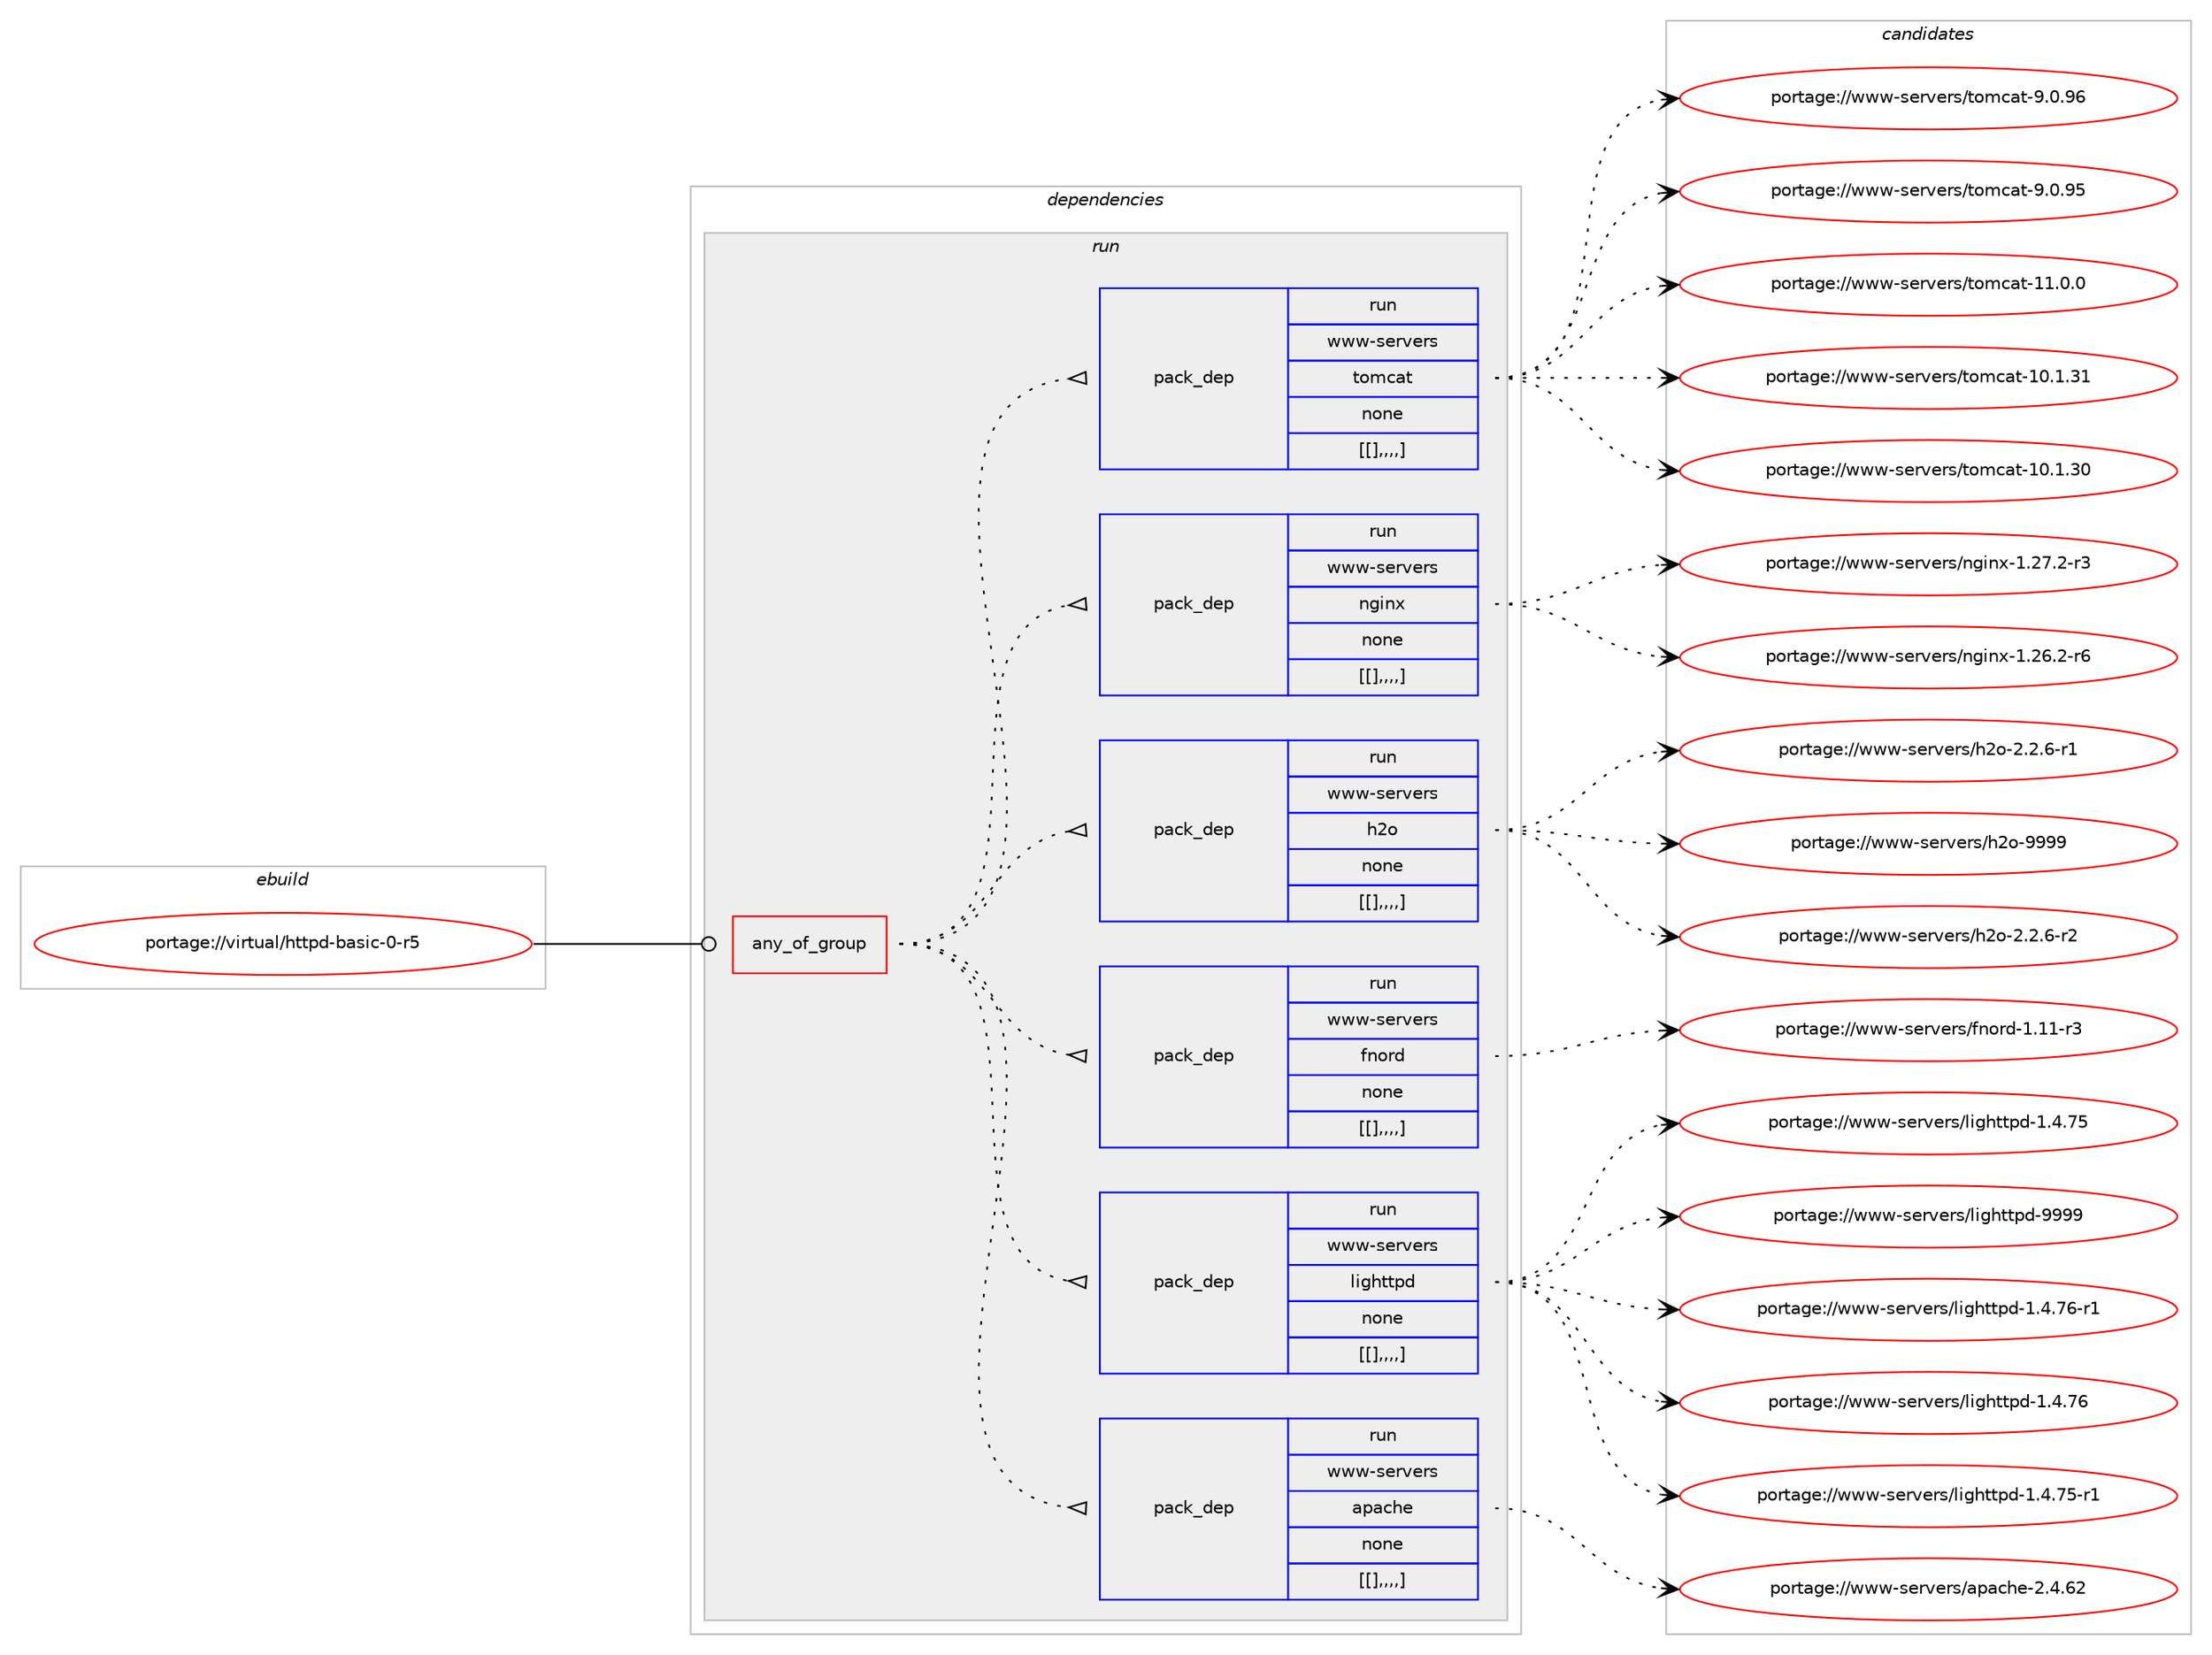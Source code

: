 digraph prolog {

# *************
# Graph options
# *************

newrank=true;
concentrate=true;
compound=true;
graph [rankdir=LR,fontname=Helvetica,fontsize=10,ranksep=1.5];#, ranksep=2.5, nodesep=0.2];
edge  [arrowhead=vee];
node  [fontname=Helvetica,fontsize=10];

# **********
# The ebuild
# **********

subgraph cluster_leftcol {
color=gray;
label=<<i>ebuild</i>>;
id [label="portage://virtual/httpd-basic-0-r5", color=red, width=4, href="../virtual/httpd-basic-0-r5.svg"];
}

# ****************
# The dependencies
# ****************

subgraph cluster_midcol {
color=gray;
label=<<i>dependencies</i>>;
subgraph cluster_compile {
fillcolor="#eeeeee";
style=filled;
label=<<i>compile</i>>;
}
subgraph cluster_compileandrun {
fillcolor="#eeeeee";
style=filled;
label=<<i>compile and run</i>>;
}
subgraph cluster_run {
fillcolor="#eeeeee";
style=filled;
label=<<i>run</i>>;
subgraph any32 {
dependency1502 [label=<<TABLE BORDER="0" CELLBORDER="1" CELLSPACING="0" CELLPADDING="4"><TR><TD CELLPADDING="10">any_of_group</TD></TR></TABLE>>, shape=none, color=red];subgraph pack1160 {
dependency1505 [label=<<TABLE BORDER="0" CELLBORDER="1" CELLSPACING="0" CELLPADDING="4" WIDTH="220"><TR><TD ROWSPAN="6" CELLPADDING="30">pack_dep</TD></TR><TR><TD WIDTH="110">run</TD></TR><TR><TD>www-servers</TD></TR><TR><TD>apache</TD></TR><TR><TD>none</TD></TR><TR><TD>[[],,,,]</TD></TR></TABLE>>, shape=none, color=blue];
}
dependency1502:e -> dependency1505:w [weight=20,style="dotted",arrowhead="oinv"];
subgraph pack1161 {
dependency1506 [label=<<TABLE BORDER="0" CELLBORDER="1" CELLSPACING="0" CELLPADDING="4" WIDTH="220"><TR><TD ROWSPAN="6" CELLPADDING="30">pack_dep</TD></TR><TR><TD WIDTH="110">run</TD></TR><TR><TD>www-servers</TD></TR><TR><TD>lighttpd</TD></TR><TR><TD>none</TD></TR><TR><TD>[[],,,,]</TD></TR></TABLE>>, shape=none, color=blue];
}
dependency1502:e -> dependency1506:w [weight=20,style="dotted",arrowhead="oinv"];
subgraph pack1165 {
dependency1511 [label=<<TABLE BORDER="0" CELLBORDER="1" CELLSPACING="0" CELLPADDING="4" WIDTH="220"><TR><TD ROWSPAN="6" CELLPADDING="30">pack_dep</TD></TR><TR><TD WIDTH="110">run</TD></TR><TR><TD>www-servers</TD></TR><TR><TD>fnord</TD></TR><TR><TD>none</TD></TR><TR><TD>[[],,,,]</TD></TR></TABLE>>, shape=none, color=blue];
}
dependency1502:e -> dependency1511:w [weight=20,style="dotted",arrowhead="oinv"];
subgraph pack1168 {
dependency1514 [label=<<TABLE BORDER="0" CELLBORDER="1" CELLSPACING="0" CELLPADDING="4" WIDTH="220"><TR><TD ROWSPAN="6" CELLPADDING="30">pack_dep</TD></TR><TR><TD WIDTH="110">run</TD></TR><TR><TD>www-servers</TD></TR><TR><TD>h2o</TD></TR><TR><TD>none</TD></TR><TR><TD>[[],,,,]</TD></TR></TABLE>>, shape=none, color=blue];
}
dependency1502:e -> dependency1514:w [weight=20,style="dotted",arrowhead="oinv"];
subgraph pack1171 {
dependency1517 [label=<<TABLE BORDER="0" CELLBORDER="1" CELLSPACING="0" CELLPADDING="4" WIDTH="220"><TR><TD ROWSPAN="6" CELLPADDING="30">pack_dep</TD></TR><TR><TD WIDTH="110">run</TD></TR><TR><TD>www-servers</TD></TR><TR><TD>nginx</TD></TR><TR><TD>none</TD></TR><TR><TD>[[],,,,]</TD></TR></TABLE>>, shape=none, color=blue];
}
dependency1502:e -> dependency1517:w [weight=20,style="dotted",arrowhead="oinv"];
subgraph pack1175 {
dependency1522 [label=<<TABLE BORDER="0" CELLBORDER="1" CELLSPACING="0" CELLPADDING="4" WIDTH="220"><TR><TD ROWSPAN="6" CELLPADDING="30">pack_dep</TD></TR><TR><TD WIDTH="110">run</TD></TR><TR><TD>www-servers</TD></TR><TR><TD>tomcat</TD></TR><TR><TD>none</TD></TR><TR><TD>[[],,,,]</TD></TR></TABLE>>, shape=none, color=blue];
}
dependency1502:e -> dependency1522:w [weight=20,style="dotted",arrowhead="oinv"];
}
id:e -> dependency1502:w [weight=20,style="solid",arrowhead="odot"];
}
}

# **************
# The candidates
# **************

subgraph cluster_choices {
rank=same;
color=gray;
label=<<i>candidates</i>>;

subgraph choice1041 {
color=black;
nodesep=1;
choice119119119451151011141181011141154797112979910410145504652465450 [label="portage://www-servers/apache-2.4.62", color=red, width=4,href="../www-servers/apache-2.4.62.svg"];
dependency1505:e -> choice119119119451151011141181011141154797112979910410145504652465450:w [style=dotted,weight="100"];
}
subgraph choice1044 {
color=black;
nodesep=1;
choice11911911945115101114118101114115471081051031041161161121004557575757 [label="portage://www-servers/lighttpd-9999", color=red, width=4,href="../www-servers/lighttpd-9999.svg"];
choice1191191194511510111411810111411547108105103104116116112100454946524655544511449 [label="portage://www-servers/lighttpd-1.4.76-r1", color=red, width=4,href="../www-servers/lighttpd-1.4.76-r1.svg"];
choice119119119451151011141181011141154710810510310411611611210045494652465554 [label="portage://www-servers/lighttpd-1.4.76", color=red, width=4,href="../www-servers/lighttpd-1.4.76.svg"];
choice1191191194511510111411810111411547108105103104116116112100454946524655534511449 [label="portage://www-servers/lighttpd-1.4.75-r1", color=red, width=4,href="../www-servers/lighttpd-1.4.75-r1.svg"];
choice119119119451151011141181011141154710810510310411611611210045494652465553 [label="portage://www-servers/lighttpd-1.4.75", color=red, width=4,href="../www-servers/lighttpd-1.4.75.svg"];
dependency1506:e -> choice11911911945115101114118101114115471081051031041161161121004557575757:w [style=dotted,weight="100"];
dependency1506:e -> choice1191191194511510111411810111411547108105103104116116112100454946524655544511449:w [style=dotted,weight="100"];
dependency1506:e -> choice119119119451151011141181011141154710810510310411611611210045494652465554:w [style=dotted,weight="100"];
dependency1506:e -> choice1191191194511510111411810111411547108105103104116116112100454946524655534511449:w [style=dotted,weight="100"];
dependency1506:e -> choice119119119451151011141181011141154710810510310411611611210045494652465553:w [style=dotted,weight="100"];
}
subgraph choice1048 {
color=black;
nodesep=1;
choice119119119451151011141181011141154710211011111410045494649494511451 [label="portage://www-servers/fnord-1.11-r3", color=red, width=4,href="../www-servers/fnord-1.11-r3.svg"];
dependency1511:e -> choice119119119451151011141181011141154710211011111410045494649494511451:w [style=dotted,weight="100"];
}
subgraph choice1051 {
color=black;
nodesep=1;
choice1191191194511510111411810111411547104501114557575757 [label="portage://www-servers/h2o-9999", color=red, width=4,href="../www-servers/h2o-9999.svg"];
choice1191191194511510111411810111411547104501114550465046544511450 [label="portage://www-servers/h2o-2.2.6-r2", color=red, width=4,href="../www-servers/h2o-2.2.6-r2.svg"];
choice1191191194511510111411810111411547104501114550465046544511449 [label="portage://www-servers/h2o-2.2.6-r1", color=red, width=4,href="../www-servers/h2o-2.2.6-r1.svg"];
dependency1514:e -> choice1191191194511510111411810111411547104501114557575757:w [style=dotted,weight="100"];
dependency1514:e -> choice1191191194511510111411810111411547104501114550465046544511450:w [style=dotted,weight="100"];
dependency1514:e -> choice1191191194511510111411810111411547104501114550465046544511449:w [style=dotted,weight="100"];
}
subgraph choice1056 {
color=black;
nodesep=1;
choice1191191194511510111411810111411547110103105110120454946505546504511451 [label="portage://www-servers/nginx-1.27.2-r3", color=red, width=4,href="../www-servers/nginx-1.27.2-r3.svg"];
choice1191191194511510111411810111411547110103105110120454946505446504511454 [label="portage://www-servers/nginx-1.26.2-r6", color=red, width=4,href="../www-servers/nginx-1.26.2-r6.svg"];
dependency1517:e -> choice1191191194511510111411810111411547110103105110120454946505546504511451:w [style=dotted,weight="100"];
dependency1517:e -> choice1191191194511510111411810111411547110103105110120454946505446504511454:w [style=dotted,weight="100"];
}
subgraph choice1058 {
color=black;
nodesep=1;
choice1191191194511510111411810111411547116111109999711645494946484648 [label="portage://www-servers/tomcat-11.0.0", color=red, width=4,href="../www-servers/tomcat-11.0.0.svg"];
choice119119119451151011141181011141154711611110999971164549484649465149 [label="portage://www-servers/tomcat-10.1.31", color=red, width=4,href="../www-servers/tomcat-10.1.31.svg"];
choice119119119451151011141181011141154711611110999971164549484649465148 [label="portage://www-servers/tomcat-10.1.30", color=red, width=4,href="../www-servers/tomcat-10.1.30.svg"];
choice1191191194511510111411810111411547116111109999711645574648465754 [label="portage://www-servers/tomcat-9.0.96", color=red, width=4,href="../www-servers/tomcat-9.0.96.svg"];
choice1191191194511510111411810111411547116111109999711645574648465753 [label="portage://www-servers/tomcat-9.0.95", color=red, width=4,href="../www-servers/tomcat-9.0.95.svg"];
dependency1522:e -> choice1191191194511510111411810111411547116111109999711645494946484648:w [style=dotted,weight="100"];
dependency1522:e -> choice119119119451151011141181011141154711611110999971164549484649465149:w [style=dotted,weight="100"];
dependency1522:e -> choice119119119451151011141181011141154711611110999971164549484649465148:w [style=dotted,weight="100"];
dependency1522:e -> choice1191191194511510111411810111411547116111109999711645574648465754:w [style=dotted,weight="100"];
dependency1522:e -> choice1191191194511510111411810111411547116111109999711645574648465753:w [style=dotted,weight="100"];
}
}

}
